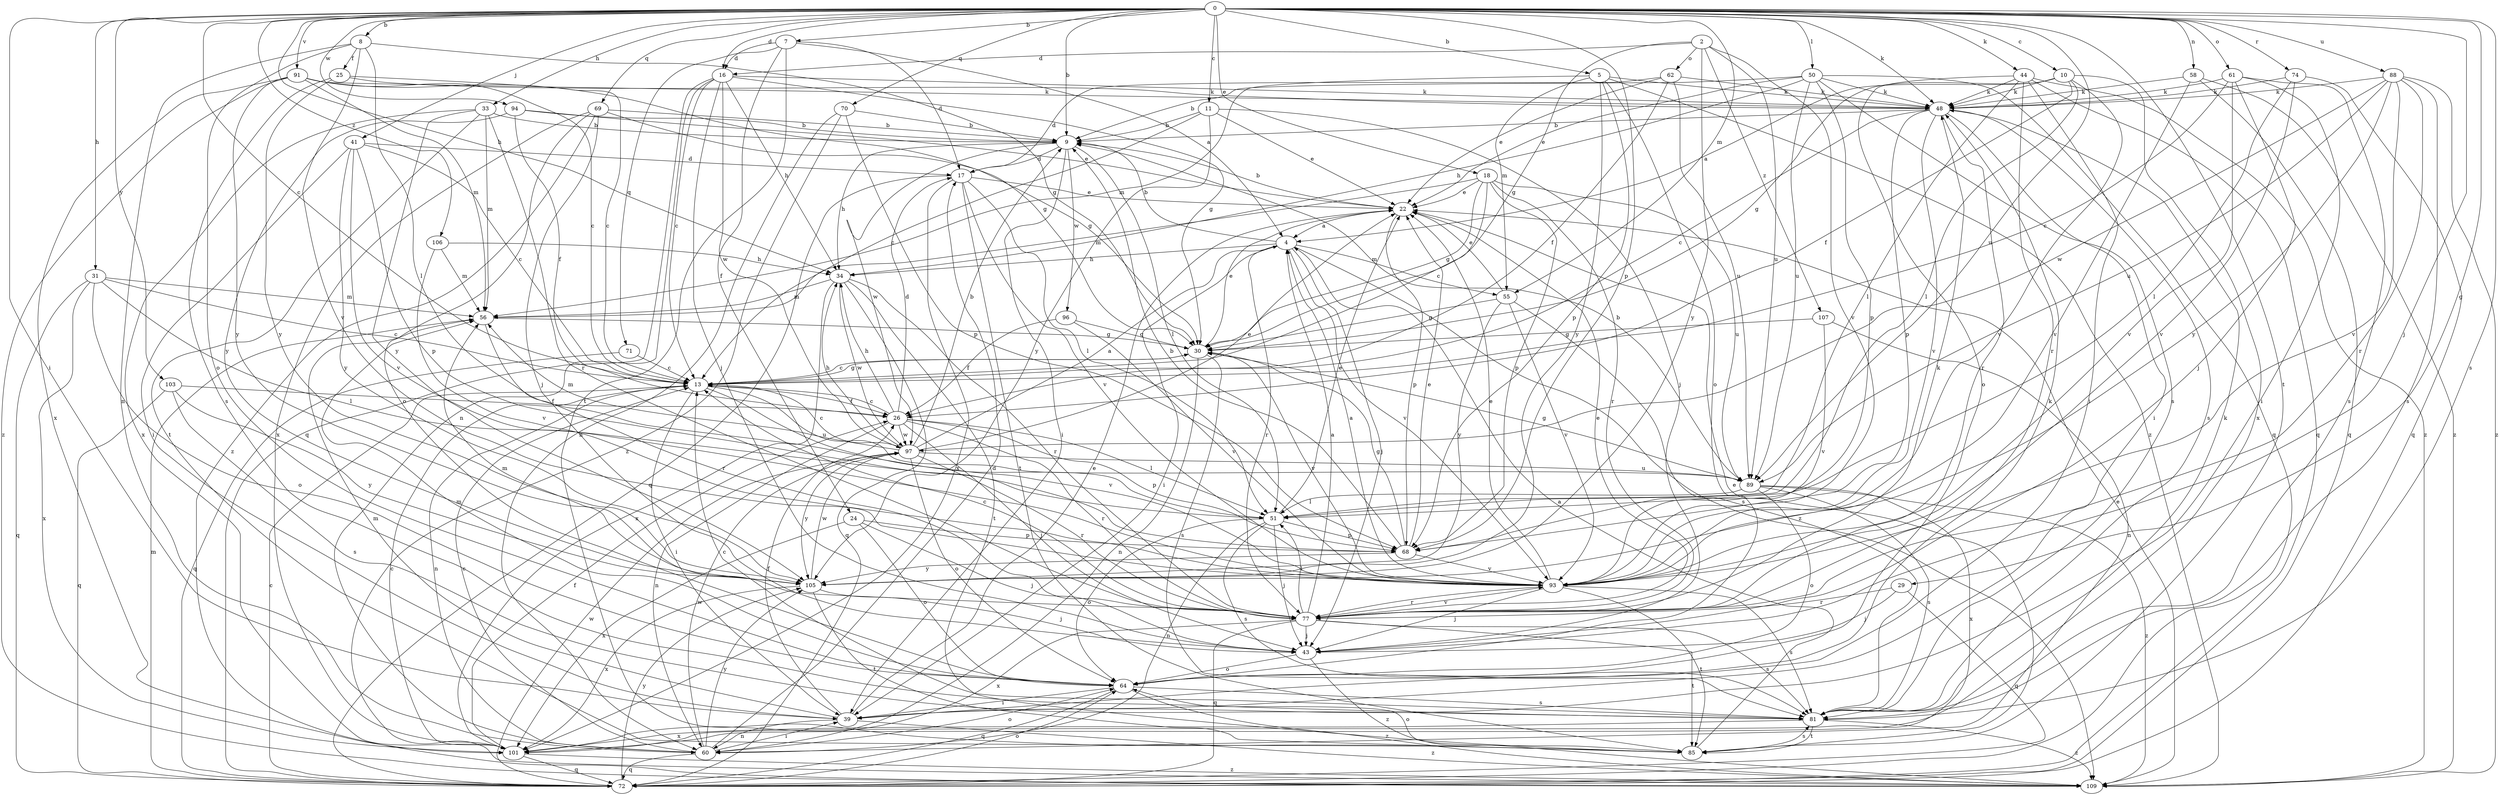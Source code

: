 strict digraph  {
0;
2;
4;
5;
7;
8;
9;
10;
11;
13;
16;
17;
18;
22;
24;
25;
26;
29;
30;
31;
33;
34;
39;
41;
43;
44;
48;
50;
51;
55;
56;
58;
60;
61;
62;
64;
68;
69;
70;
71;
72;
74;
77;
81;
85;
88;
89;
91;
93;
94;
96;
97;
101;
103;
105;
106;
107;
109;
0 -> 5  [label=b];
0 -> 7  [label=b];
0 -> 8  [label=b];
0 -> 9  [label=b];
0 -> 10  [label=c];
0 -> 11  [label=c];
0 -> 13  [label=c];
0 -> 16  [label=d];
0 -> 18  [label=e];
0 -> 29  [label=g];
0 -> 31  [label=h];
0 -> 33  [label=h];
0 -> 34  [label=h];
0 -> 39  [label=i];
0 -> 41  [label=j];
0 -> 43  [label=j];
0 -> 44  [label=k];
0 -> 48  [label=k];
0 -> 50  [label=l];
0 -> 55  [label=m];
0 -> 58  [label=n];
0 -> 61  [label=o];
0 -> 68  [label=p];
0 -> 69  [label=q];
0 -> 70  [label=q];
0 -> 74  [label=r];
0 -> 81  [label=s];
0 -> 85  [label=t];
0 -> 88  [label=u];
0 -> 89  [label=u];
0 -> 91  [label=v];
0 -> 94  [label=w];
0 -> 103  [label=y];
0 -> 106  [label=z];
2 -> 16  [label=d];
2 -> 30  [label=g];
2 -> 62  [label=o];
2 -> 89  [label=u];
2 -> 93  [label=v];
2 -> 105  [label=y];
2 -> 107  [label=z];
4 -> 9  [label=b];
4 -> 34  [label=h];
4 -> 39  [label=i];
4 -> 43  [label=j];
4 -> 55  [label=m];
4 -> 77  [label=r];
4 -> 93  [label=v];
4 -> 109  [label=z];
5 -> 48  [label=k];
5 -> 55  [label=m];
5 -> 56  [label=m];
5 -> 64  [label=o];
5 -> 68  [label=p];
5 -> 105  [label=y];
5 -> 109  [label=z];
7 -> 4  [label=a];
7 -> 16  [label=d];
7 -> 17  [label=d];
7 -> 24  [label=f];
7 -> 71  [label=q];
7 -> 85  [label=t];
8 -> 25  [label=f];
8 -> 30  [label=g];
8 -> 51  [label=l];
8 -> 60  [label=n];
8 -> 64  [label=o];
8 -> 93  [label=v];
9 -> 17  [label=d];
9 -> 34  [label=h];
9 -> 39  [label=i];
9 -> 51  [label=l];
9 -> 96  [label=w];
9 -> 97  [label=w];
10 -> 4  [label=a];
10 -> 26  [label=f];
10 -> 30  [label=g];
10 -> 48  [label=k];
10 -> 51  [label=l];
10 -> 93  [label=v];
10 -> 101  [label=x];
11 -> 9  [label=b];
11 -> 13  [label=c];
11 -> 22  [label=e];
11 -> 43  [label=j];
11 -> 105  [label=y];
13 -> 26  [label=f];
13 -> 30  [label=g];
13 -> 39  [label=i];
13 -> 60  [label=n];
13 -> 89  [label=u];
13 -> 93  [label=v];
16 -> 13  [label=c];
16 -> 30  [label=g];
16 -> 34  [label=h];
16 -> 43  [label=j];
16 -> 48  [label=k];
16 -> 60  [label=n];
16 -> 72  [label=q];
16 -> 97  [label=w];
17 -> 22  [label=e];
17 -> 51  [label=l];
17 -> 72  [label=q];
17 -> 85  [label=t];
17 -> 93  [label=v];
17 -> 101  [label=x];
18 -> 13  [label=c];
18 -> 22  [label=e];
18 -> 30  [label=g];
18 -> 56  [label=m];
18 -> 68  [label=p];
18 -> 77  [label=r];
18 -> 89  [label=u];
22 -> 4  [label=a];
22 -> 9  [label=b];
22 -> 68  [label=p];
24 -> 43  [label=j];
24 -> 64  [label=o];
24 -> 68  [label=p];
24 -> 101  [label=x];
25 -> 13  [label=c];
25 -> 48  [label=k];
25 -> 81  [label=s];
25 -> 105  [label=y];
26 -> 13  [label=c];
26 -> 17  [label=d];
26 -> 34  [label=h];
26 -> 43  [label=j];
26 -> 51  [label=l];
26 -> 60  [label=n];
26 -> 68  [label=p];
26 -> 77  [label=r];
26 -> 97  [label=w];
29 -> 43  [label=j];
29 -> 72  [label=q];
29 -> 77  [label=r];
30 -> 13  [label=c];
30 -> 22  [label=e];
30 -> 60  [label=n];
30 -> 81  [label=s];
30 -> 93  [label=v];
31 -> 13  [label=c];
31 -> 51  [label=l];
31 -> 56  [label=m];
31 -> 64  [label=o];
31 -> 72  [label=q];
31 -> 101  [label=x];
33 -> 9  [label=b];
33 -> 56  [label=m];
33 -> 77  [label=r];
33 -> 85  [label=t];
33 -> 101  [label=x];
33 -> 105  [label=y];
34 -> 56  [label=m];
34 -> 72  [label=q];
34 -> 77  [label=r];
34 -> 85  [label=t];
34 -> 97  [label=w];
34 -> 101  [label=x];
39 -> 22  [label=e];
39 -> 26  [label=f];
39 -> 56  [label=m];
39 -> 60  [label=n];
39 -> 109  [label=z];
41 -> 13  [label=c];
41 -> 17  [label=d];
41 -> 39  [label=i];
41 -> 68  [label=p];
41 -> 93  [label=v];
41 -> 105  [label=y];
43 -> 64  [label=o];
43 -> 109  [label=z];
44 -> 39  [label=i];
44 -> 48  [label=k];
44 -> 51  [label=l];
44 -> 64  [label=o];
44 -> 72  [label=q];
44 -> 77  [label=r];
44 -> 109  [label=z];
48 -> 9  [label=b];
48 -> 13  [label=c];
48 -> 39  [label=i];
48 -> 68  [label=p];
48 -> 77  [label=r];
48 -> 81  [label=s];
48 -> 93  [label=v];
50 -> 9  [label=b];
50 -> 22  [label=e];
50 -> 34  [label=h];
50 -> 48  [label=k];
50 -> 68  [label=p];
50 -> 72  [label=q];
50 -> 81  [label=s];
50 -> 89  [label=u];
51 -> 22  [label=e];
51 -> 43  [label=j];
51 -> 60  [label=n];
51 -> 64  [label=o];
51 -> 68  [label=p];
51 -> 81  [label=s];
55 -> 22  [label=e];
55 -> 30  [label=g];
55 -> 81  [label=s];
55 -> 93  [label=v];
55 -> 105  [label=y];
56 -> 30  [label=g];
56 -> 77  [label=r];
58 -> 48  [label=k];
58 -> 72  [label=q];
58 -> 93  [label=v];
58 -> 109  [label=z];
60 -> 13  [label=c];
60 -> 17  [label=d];
60 -> 39  [label=i];
60 -> 64  [label=o];
60 -> 72  [label=q];
60 -> 97  [label=w];
60 -> 105  [label=y];
61 -> 13  [label=c];
61 -> 39  [label=i];
61 -> 43  [label=j];
61 -> 48  [label=k];
61 -> 81  [label=s];
61 -> 93  [label=v];
62 -> 17  [label=d];
62 -> 22  [label=e];
62 -> 26  [label=f];
62 -> 48  [label=k];
62 -> 89  [label=u];
64 -> 39  [label=i];
64 -> 48  [label=k];
64 -> 56  [label=m];
64 -> 72  [label=q];
64 -> 81  [label=s];
64 -> 109  [label=z];
68 -> 9  [label=b];
68 -> 22  [label=e];
68 -> 30  [label=g];
68 -> 93  [label=v];
68 -> 105  [label=y];
69 -> 9  [label=b];
69 -> 30  [label=g];
69 -> 43  [label=j];
69 -> 64  [label=o];
69 -> 101  [label=x];
69 -> 109  [label=z];
70 -> 9  [label=b];
70 -> 60  [label=n];
70 -> 68  [label=p];
70 -> 109  [label=z];
71 -> 13  [label=c];
71 -> 72  [label=q];
72 -> 13  [label=c];
72 -> 56  [label=m];
72 -> 64  [label=o];
72 -> 97  [label=w];
72 -> 105  [label=y];
74 -> 48  [label=k];
74 -> 51  [label=l];
74 -> 72  [label=q];
74 -> 93  [label=v];
77 -> 4  [label=a];
77 -> 13  [label=c];
77 -> 22  [label=e];
77 -> 43  [label=j];
77 -> 48  [label=k];
77 -> 51  [label=l];
77 -> 56  [label=m];
77 -> 72  [label=q];
77 -> 81  [label=s];
77 -> 85  [label=t];
77 -> 93  [label=v];
77 -> 101  [label=x];
81 -> 13  [label=c];
81 -> 48  [label=k];
81 -> 85  [label=t];
81 -> 101  [label=x];
81 -> 109  [label=z];
85 -> 4  [label=a];
85 -> 22  [label=e];
85 -> 64  [label=o];
85 -> 81  [label=s];
88 -> 48  [label=k];
88 -> 77  [label=r];
88 -> 81  [label=s];
88 -> 89  [label=u];
88 -> 93  [label=v];
88 -> 97  [label=w];
88 -> 105  [label=y];
88 -> 109  [label=z];
89 -> 9  [label=b];
89 -> 30  [label=g];
89 -> 51  [label=l];
89 -> 64  [label=o];
89 -> 81  [label=s];
89 -> 101  [label=x];
89 -> 109  [label=z];
91 -> 13  [label=c];
91 -> 30  [label=g];
91 -> 48  [label=k];
91 -> 56  [label=m];
91 -> 101  [label=x];
91 -> 105  [label=y];
91 -> 109  [label=z];
93 -> 4  [label=a];
93 -> 22  [label=e];
93 -> 43  [label=j];
93 -> 77  [label=r];
93 -> 81  [label=s];
93 -> 85  [label=t];
94 -> 9  [label=b];
94 -> 22  [label=e];
94 -> 26  [label=f];
94 -> 105  [label=y];
96 -> 26  [label=f];
96 -> 30  [label=g];
96 -> 93  [label=v];
97 -> 4  [label=a];
97 -> 9  [label=b];
97 -> 13  [label=c];
97 -> 22  [label=e];
97 -> 34  [label=h];
97 -> 56  [label=m];
97 -> 64  [label=o];
97 -> 77  [label=r];
97 -> 89  [label=u];
97 -> 105  [label=y];
101 -> 13  [label=c];
101 -> 26  [label=f];
101 -> 72  [label=q];
101 -> 109  [label=z];
103 -> 26  [label=f];
103 -> 72  [label=q];
103 -> 81  [label=s];
103 -> 105  [label=y];
105 -> 43  [label=j];
105 -> 85  [label=t];
105 -> 97  [label=w];
105 -> 101  [label=x];
106 -> 34  [label=h];
106 -> 56  [label=m];
106 -> 93  [label=v];
107 -> 30  [label=g];
107 -> 60  [label=n];
107 -> 93  [label=v];
109 -> 22  [label=e];
}
